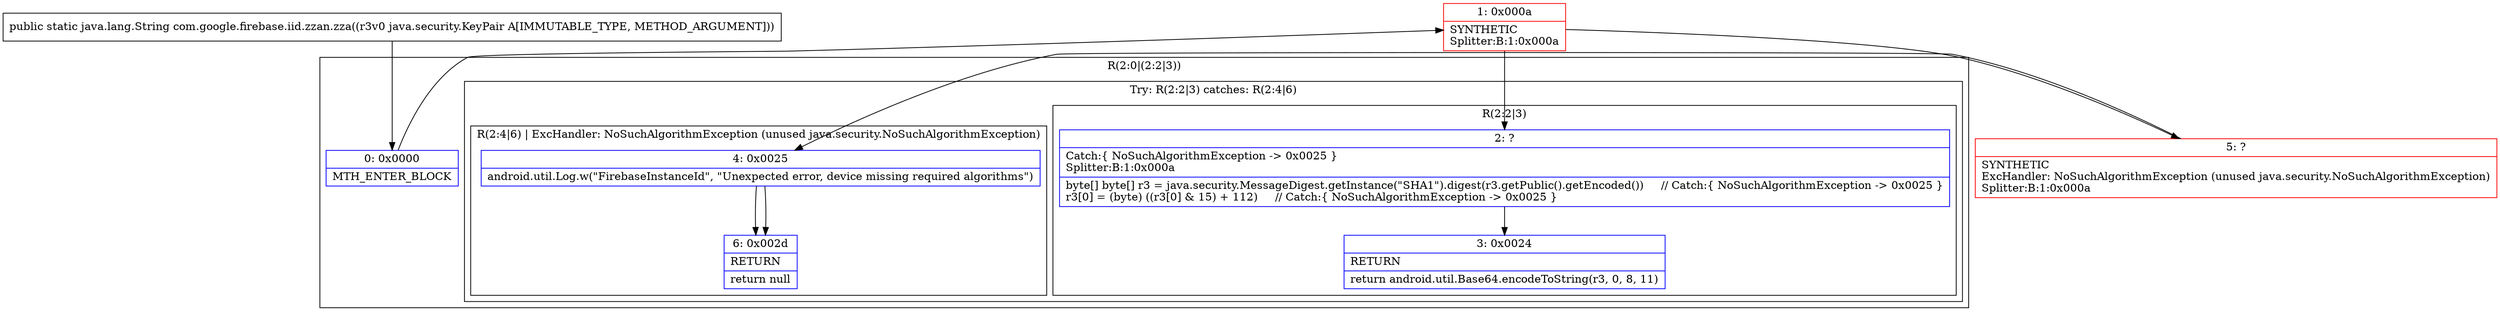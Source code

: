 digraph "CFG forcom.google.firebase.iid.zzan.zza(Ljava\/security\/KeyPair;)Ljava\/lang\/String;" {
subgraph cluster_Region_662722002 {
label = "R(2:0|(2:2|3))";
node [shape=record,color=blue];
Node_0 [shape=record,label="{0\:\ 0x0000|MTH_ENTER_BLOCK\l}"];
subgraph cluster_TryCatchRegion_1449290650 {
label = "Try: R(2:2|3) catches: R(2:4|6)";
node [shape=record,color=blue];
subgraph cluster_Region_2066274756 {
label = "R(2:2|3)";
node [shape=record,color=blue];
Node_2 [shape=record,label="{2\:\ ?|Catch:\{ NoSuchAlgorithmException \-\> 0x0025 \}\lSplitter:B:1:0x000a\l|byte[] byte[] r3 = java.security.MessageDigest.getInstance(\"SHA1\").digest(r3.getPublic().getEncoded())     \/\/ Catch:\{ NoSuchAlgorithmException \-\> 0x0025 \}\lr3[0] = (byte) ((r3[0] & 15) + 112)     \/\/ Catch:\{ NoSuchAlgorithmException \-\> 0x0025 \}\l}"];
Node_3 [shape=record,label="{3\:\ 0x0024|RETURN\l|return android.util.Base64.encodeToString(r3, 0, 8, 11)\l}"];
}
subgraph cluster_Region_305372715 {
label = "R(2:4|6) | ExcHandler: NoSuchAlgorithmException (unused java.security.NoSuchAlgorithmException)\l";
node [shape=record,color=blue];
Node_4 [shape=record,label="{4\:\ 0x0025|android.util.Log.w(\"FirebaseInstanceId\", \"Unexpected error, device missing required algorithms\")\l}"];
Node_6 [shape=record,label="{6\:\ 0x002d|RETURN\l|return null\l}"];
}
}
}
subgraph cluster_Region_305372715 {
label = "R(2:4|6) | ExcHandler: NoSuchAlgorithmException (unused java.security.NoSuchAlgorithmException)\l";
node [shape=record,color=blue];
Node_4 [shape=record,label="{4\:\ 0x0025|android.util.Log.w(\"FirebaseInstanceId\", \"Unexpected error, device missing required algorithms\")\l}"];
Node_6 [shape=record,label="{6\:\ 0x002d|RETURN\l|return null\l}"];
}
Node_1 [shape=record,color=red,label="{1\:\ 0x000a|SYNTHETIC\lSplitter:B:1:0x000a\l}"];
Node_5 [shape=record,color=red,label="{5\:\ ?|SYNTHETIC\lExcHandler: NoSuchAlgorithmException (unused java.security.NoSuchAlgorithmException)\lSplitter:B:1:0x000a\l}"];
MethodNode[shape=record,label="{public static java.lang.String com.google.firebase.iid.zzan.zza((r3v0 java.security.KeyPair A[IMMUTABLE_TYPE, METHOD_ARGUMENT])) }"];
MethodNode -> Node_0;
Node_0 -> Node_1;
Node_2 -> Node_3;
Node_4 -> Node_6;
Node_4 -> Node_6;
Node_1 -> Node_2;
Node_1 -> Node_5;
Node_5 -> Node_4;
}

